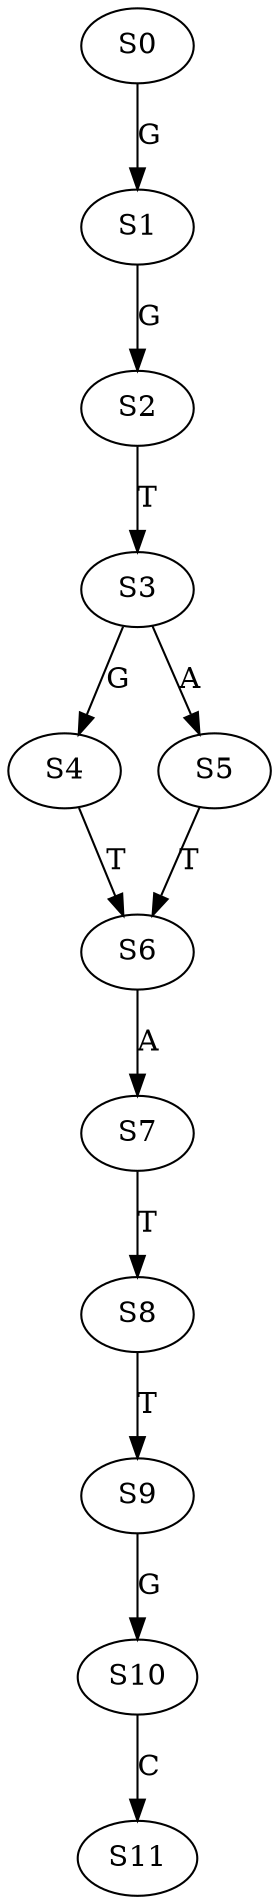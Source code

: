 strict digraph  {
	S0 -> S1 [ label = G ];
	S1 -> S2 [ label = G ];
	S2 -> S3 [ label = T ];
	S3 -> S4 [ label = G ];
	S3 -> S5 [ label = A ];
	S4 -> S6 [ label = T ];
	S5 -> S6 [ label = T ];
	S6 -> S7 [ label = A ];
	S7 -> S8 [ label = T ];
	S8 -> S9 [ label = T ];
	S9 -> S10 [ label = G ];
	S10 -> S11 [ label = C ];
}
